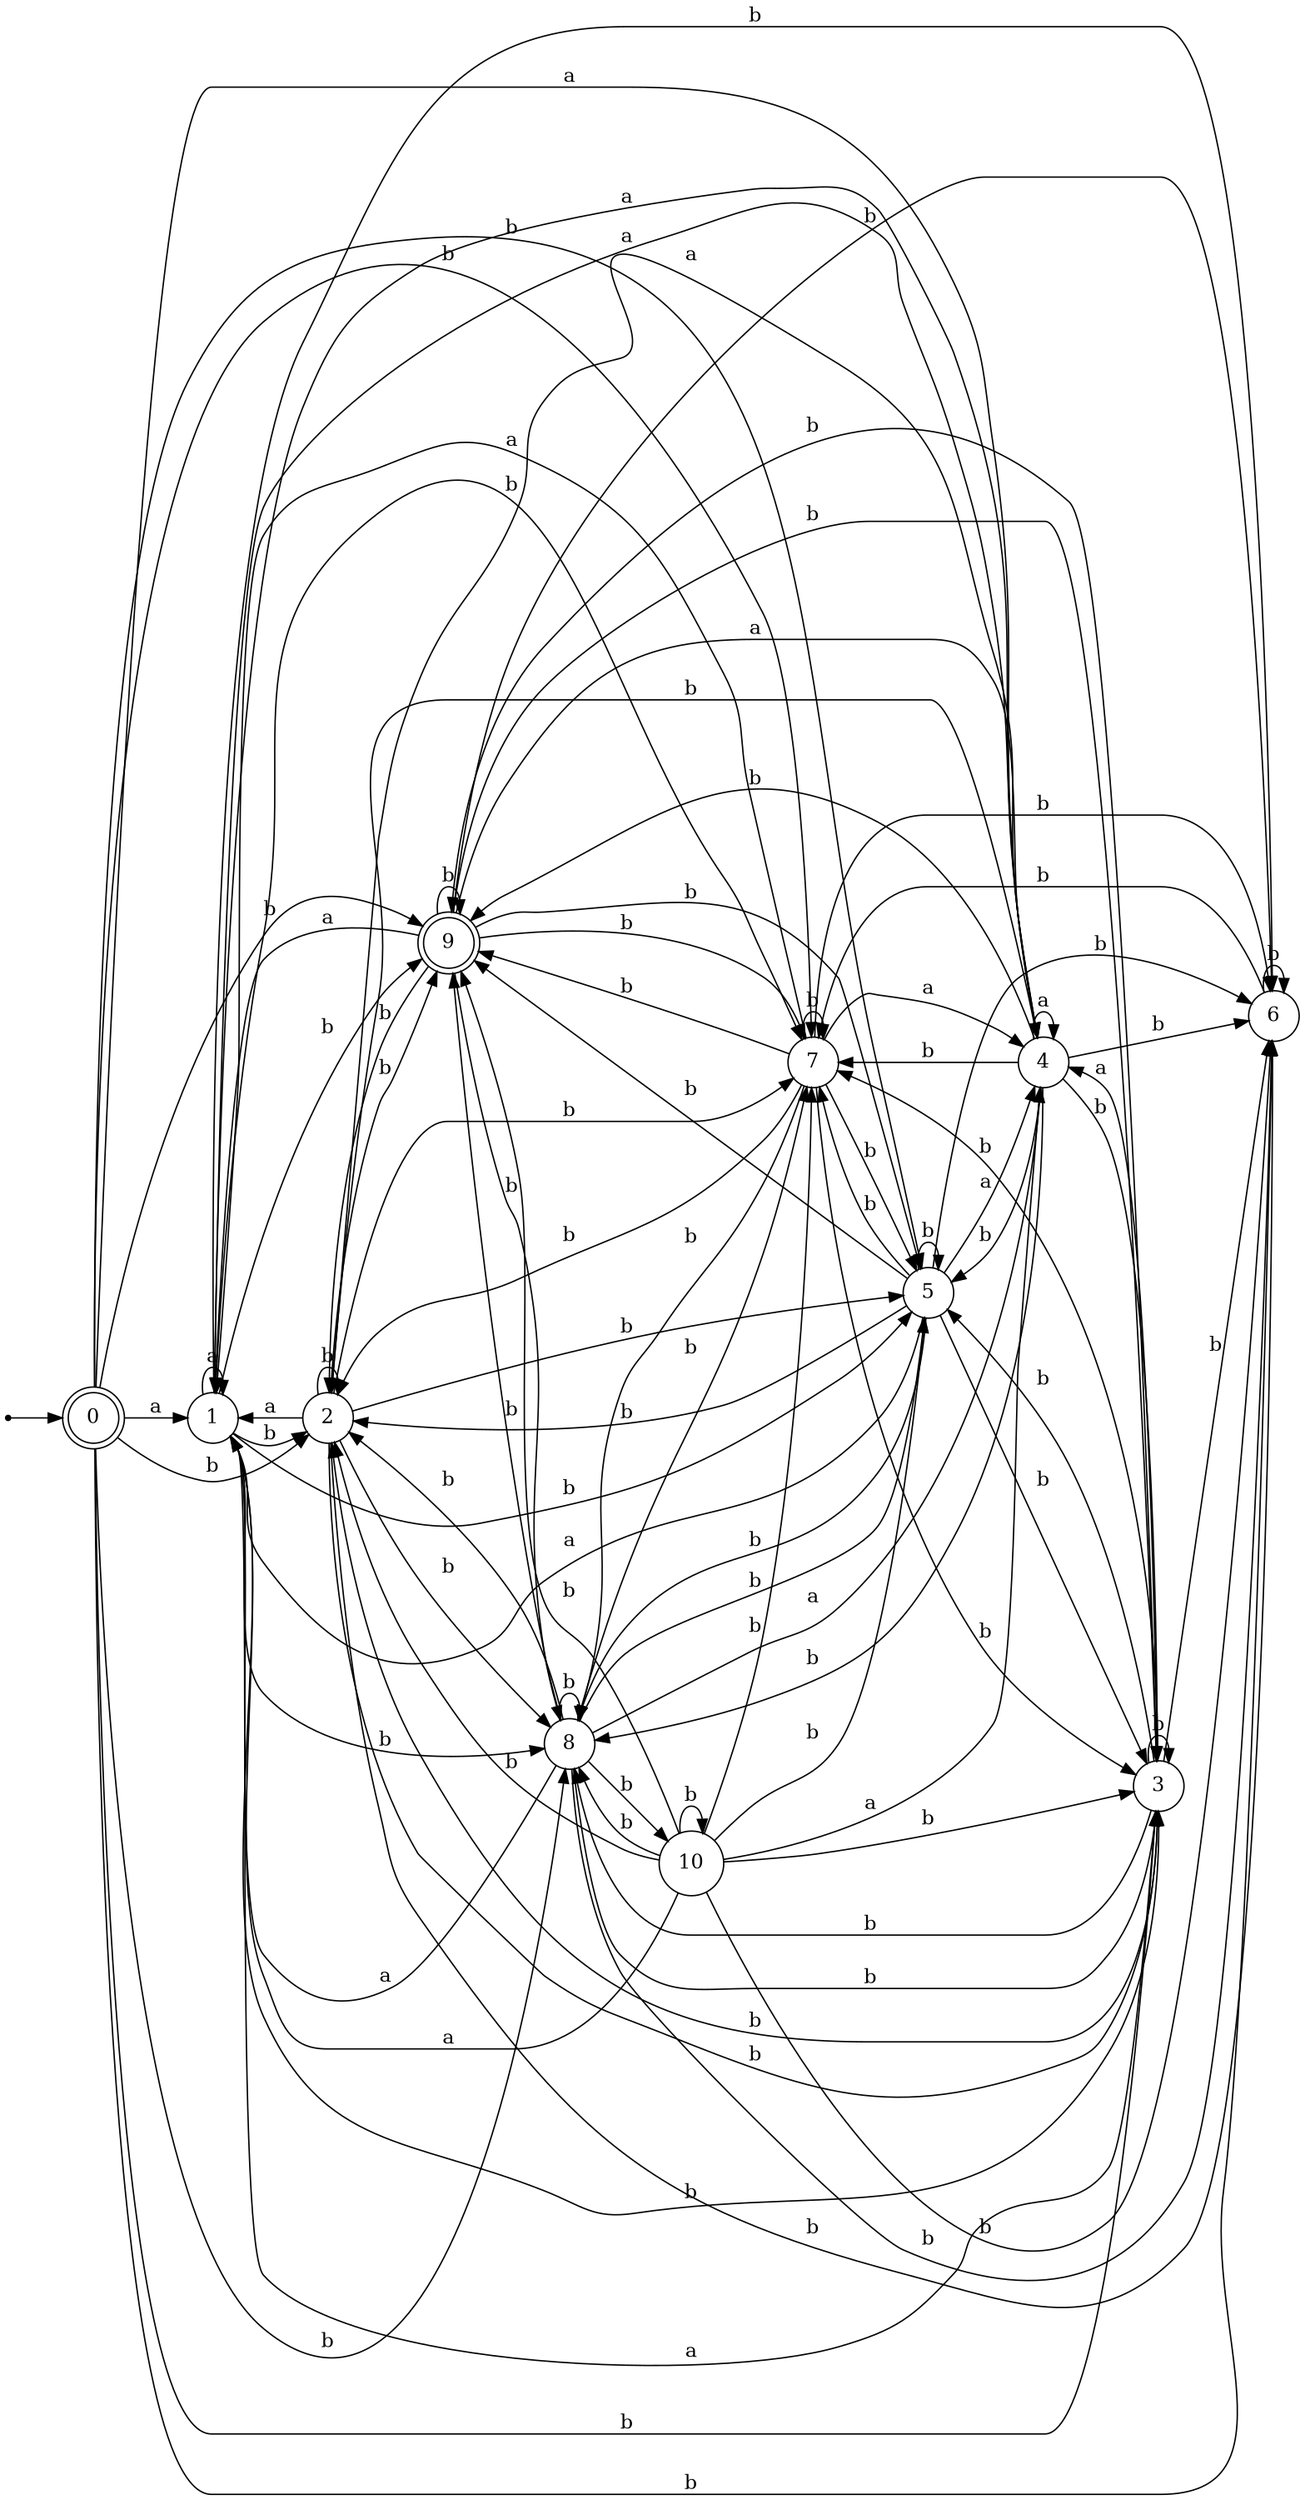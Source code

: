 digraph finite_state_machine {
rankdir=LR;
size="20,20";
node [shape = point]; "dummy0"
node [shape = doublecircle]; "0";"dummy0" -> "0";
node [shape = circle]; "1";
node [shape = circle]; "2";
node [shape = circle]; "3";
node [shape = circle]; "4";
node [shape = circle]; "5";
node [shape = circle]; "6";
node [shape = circle]; "7";
node [shape = circle]; "8";
node [shape = doublecircle]; "9";node [shape = circle]; "10";
"0" -> "1" [label = "a"];
 "0" -> "4" [label = "a"];
 "0" -> "2" [label = "b"];
 "0" -> "3" [label = "b"];
 "0" -> "5" [label = "b"];
 "0" -> "6" [label = "b"];
 "0" -> "7" [label = "b"];
 "0" -> "8" [label = "b"];
 "0" -> "9" [label = "b"];
 "9" -> "2" [label = "b"];
 "9" -> "3" [label = "b"];
 "9" -> "5" [label = "b"];
 "9" -> "6" [label = "b"];
 "9" -> "7" [label = "b"];
 "9" -> "8" [label = "b"];
 "9" -> "9" [label = "b"];
 "9" -> "1" [label = "a"];
 "9" -> "4" [label = "a"];
 "8" -> "2" [label = "b"];
 "8" -> "3" [label = "b"];
 "8" -> "5" [label = "b"];
 "8" -> "6" [label = "b"];
 "8" -> "7" [label = "b"];
 "8" -> "8" [label = "b"];
 "8" -> "9" [label = "b"];
 "8" -> "10" [label = "b"];
 "8" -> "1" [label = "a"];
 "8" -> "4" [label = "a"];
 "10" -> "2" [label = "b"];
 "10" -> "3" [label = "b"];
 "10" -> "5" [label = "b"];
 "10" -> "6" [label = "b"];
 "10" -> "7" [label = "b"];
 "10" -> "8" [label = "b"];
 "10" -> "9" [label = "b"];
 "10" -> "10" [label = "b"];
 "10" -> "1" [label = "a"];
 "10" -> "4" [label = "a"];
 "7" -> "2" [label = "b"];
 "7" -> "3" [label = "b"];
 "7" -> "5" [label = "b"];
 "7" -> "6" [label = "b"];
 "7" -> "7" [label = "b"];
 "7" -> "8" [label = "b"];
 "7" -> "9" [label = "b"];
 "7" -> "1" [label = "a"];
 "7" -> "4" [label = "a"];
 "6" -> "6" [label = "b"];
 "6" -> "7" [label = "b"];
 "5" -> "2" [label = "b"];
 "5" -> "3" [label = "b"];
 "5" -> "5" [label = "b"];
 "5" -> "6" [label = "b"];
 "5" -> "7" [label = "b"];
 "5" -> "8" [label = "b"];
 "5" -> "9" [label = "b"];
 "5" -> "1" [label = "a"];
 "5" -> "4" [label = "a"];
 "4" -> "1" [label = "a"];
 "4" -> "4" [label = "a"];
 "4" -> "2" [label = "b"];
 "4" -> "3" [label = "b"];
 "4" -> "5" [label = "b"];
 "4" -> "6" [label = "b"];
 "4" -> "7" [label = "b"];
 "4" -> "8" [label = "b"];
 "4" -> "9" [label = "b"];
 "3" -> "2" [label = "b"];
 "3" -> "3" [label = "b"];
 "3" -> "5" [label = "b"];
 "3" -> "6" [label = "b"];
 "3" -> "7" [label = "b"];
 "3" -> "8" [label = "b"];
 "3" -> "9" [label = "b"];
 "3" -> "1" [label = "a"];
 "3" -> "4" [label = "a"];
 "2" -> "2" [label = "b"];
 "2" -> "3" [label = "b"];
 "2" -> "5" [label = "b"];
 "2" -> "6" [label = "b"];
 "2" -> "7" [label = "b"];
 "2" -> "8" [label = "b"];
 "2" -> "9" [label = "b"];
 "2" -> "1" [label = "a"];
 "2" -> "4" [label = "a"];
 "1" -> "1" [label = "a"];
 "1" -> "4" [label = "a"];
 "1" -> "2" [label = "b"];
 "1" -> "3" [label = "b"];
 "1" -> "5" [label = "b"];
 "1" -> "6" [label = "b"];
 "1" -> "7" [label = "b"];
 "1" -> "8" [label = "b"];
 "1" -> "9" [label = "b"];
 }
